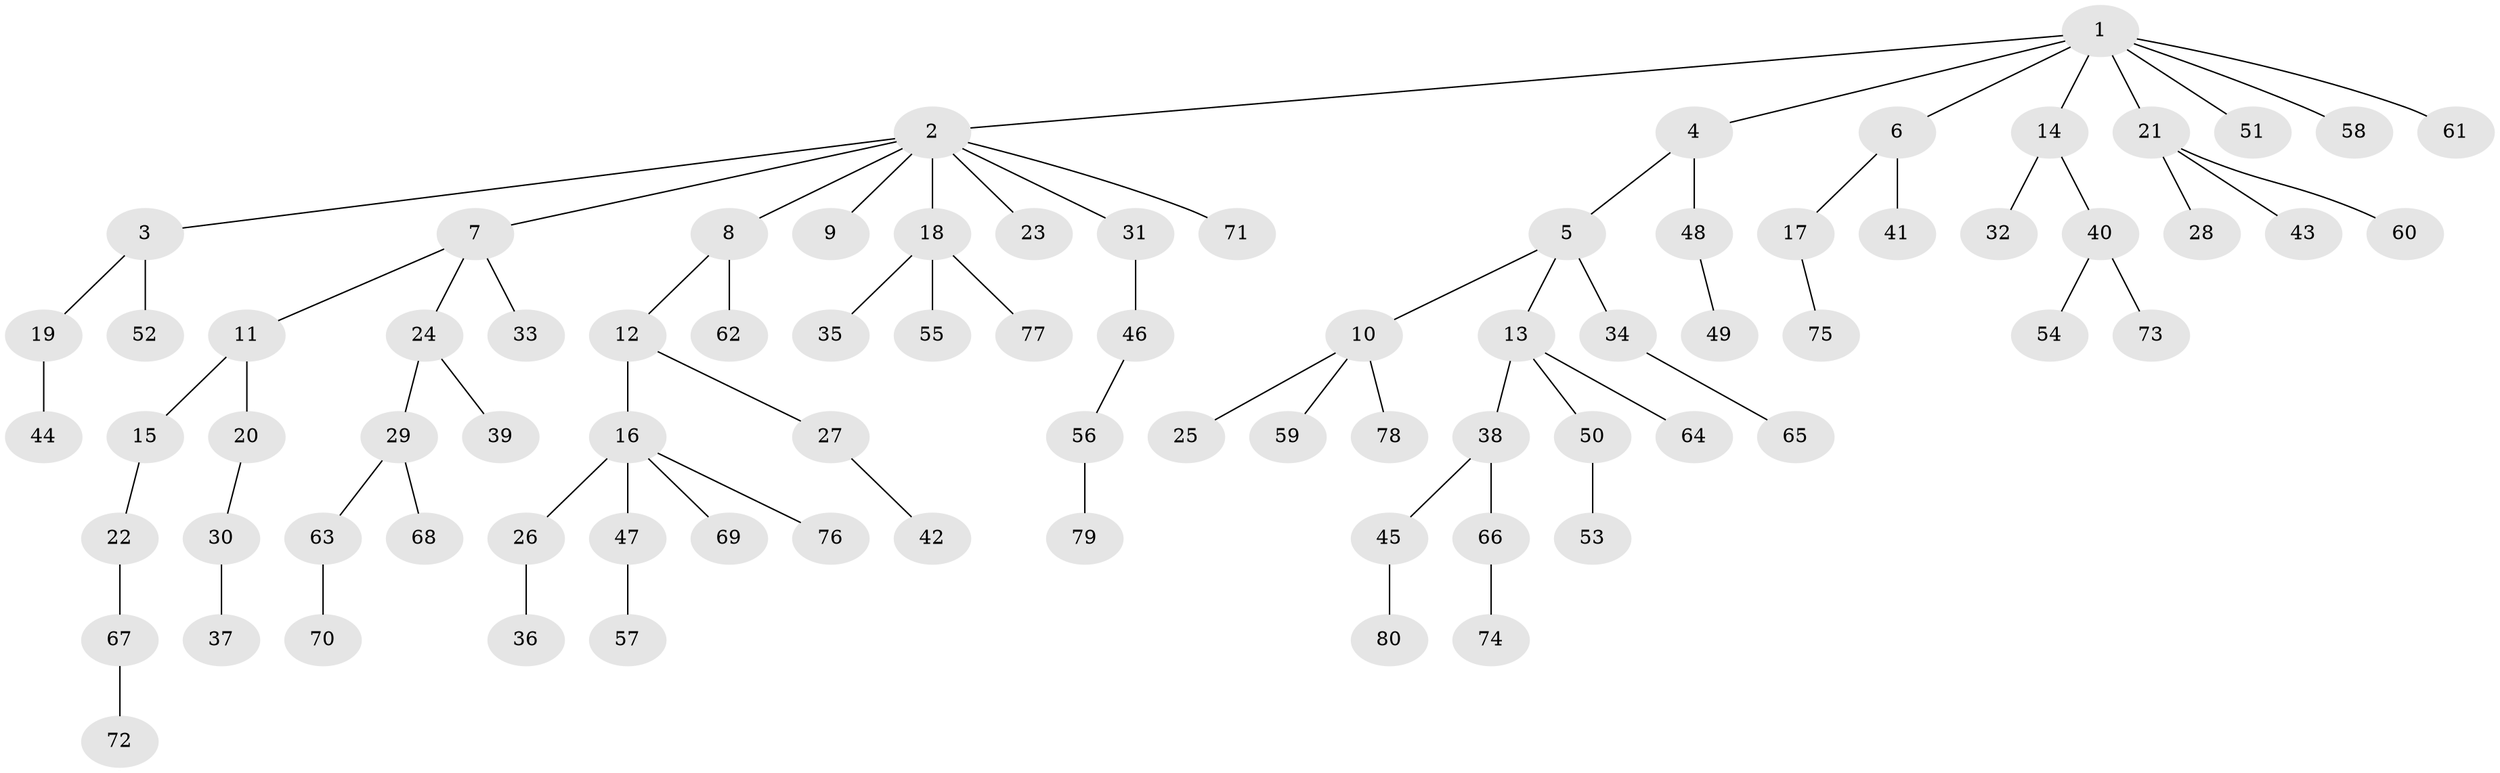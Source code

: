 // Generated by graph-tools (version 1.1) at 2025/15/03/09/25 04:15:31]
// undirected, 80 vertices, 79 edges
graph export_dot {
graph [start="1"]
  node [color=gray90,style=filled];
  1;
  2;
  3;
  4;
  5;
  6;
  7;
  8;
  9;
  10;
  11;
  12;
  13;
  14;
  15;
  16;
  17;
  18;
  19;
  20;
  21;
  22;
  23;
  24;
  25;
  26;
  27;
  28;
  29;
  30;
  31;
  32;
  33;
  34;
  35;
  36;
  37;
  38;
  39;
  40;
  41;
  42;
  43;
  44;
  45;
  46;
  47;
  48;
  49;
  50;
  51;
  52;
  53;
  54;
  55;
  56;
  57;
  58;
  59;
  60;
  61;
  62;
  63;
  64;
  65;
  66;
  67;
  68;
  69;
  70;
  71;
  72;
  73;
  74;
  75;
  76;
  77;
  78;
  79;
  80;
  1 -- 2;
  1 -- 4;
  1 -- 6;
  1 -- 14;
  1 -- 21;
  1 -- 51;
  1 -- 58;
  1 -- 61;
  2 -- 3;
  2 -- 7;
  2 -- 8;
  2 -- 9;
  2 -- 18;
  2 -- 23;
  2 -- 31;
  2 -- 71;
  3 -- 19;
  3 -- 52;
  4 -- 5;
  4 -- 48;
  5 -- 10;
  5 -- 13;
  5 -- 34;
  6 -- 17;
  6 -- 41;
  7 -- 11;
  7 -- 24;
  7 -- 33;
  8 -- 12;
  8 -- 62;
  10 -- 25;
  10 -- 59;
  10 -- 78;
  11 -- 15;
  11 -- 20;
  12 -- 16;
  12 -- 27;
  13 -- 38;
  13 -- 50;
  13 -- 64;
  14 -- 32;
  14 -- 40;
  15 -- 22;
  16 -- 26;
  16 -- 47;
  16 -- 69;
  16 -- 76;
  17 -- 75;
  18 -- 35;
  18 -- 55;
  18 -- 77;
  19 -- 44;
  20 -- 30;
  21 -- 28;
  21 -- 43;
  21 -- 60;
  22 -- 67;
  24 -- 29;
  24 -- 39;
  26 -- 36;
  27 -- 42;
  29 -- 63;
  29 -- 68;
  30 -- 37;
  31 -- 46;
  34 -- 65;
  38 -- 45;
  38 -- 66;
  40 -- 54;
  40 -- 73;
  45 -- 80;
  46 -- 56;
  47 -- 57;
  48 -- 49;
  50 -- 53;
  56 -- 79;
  63 -- 70;
  66 -- 74;
  67 -- 72;
}
